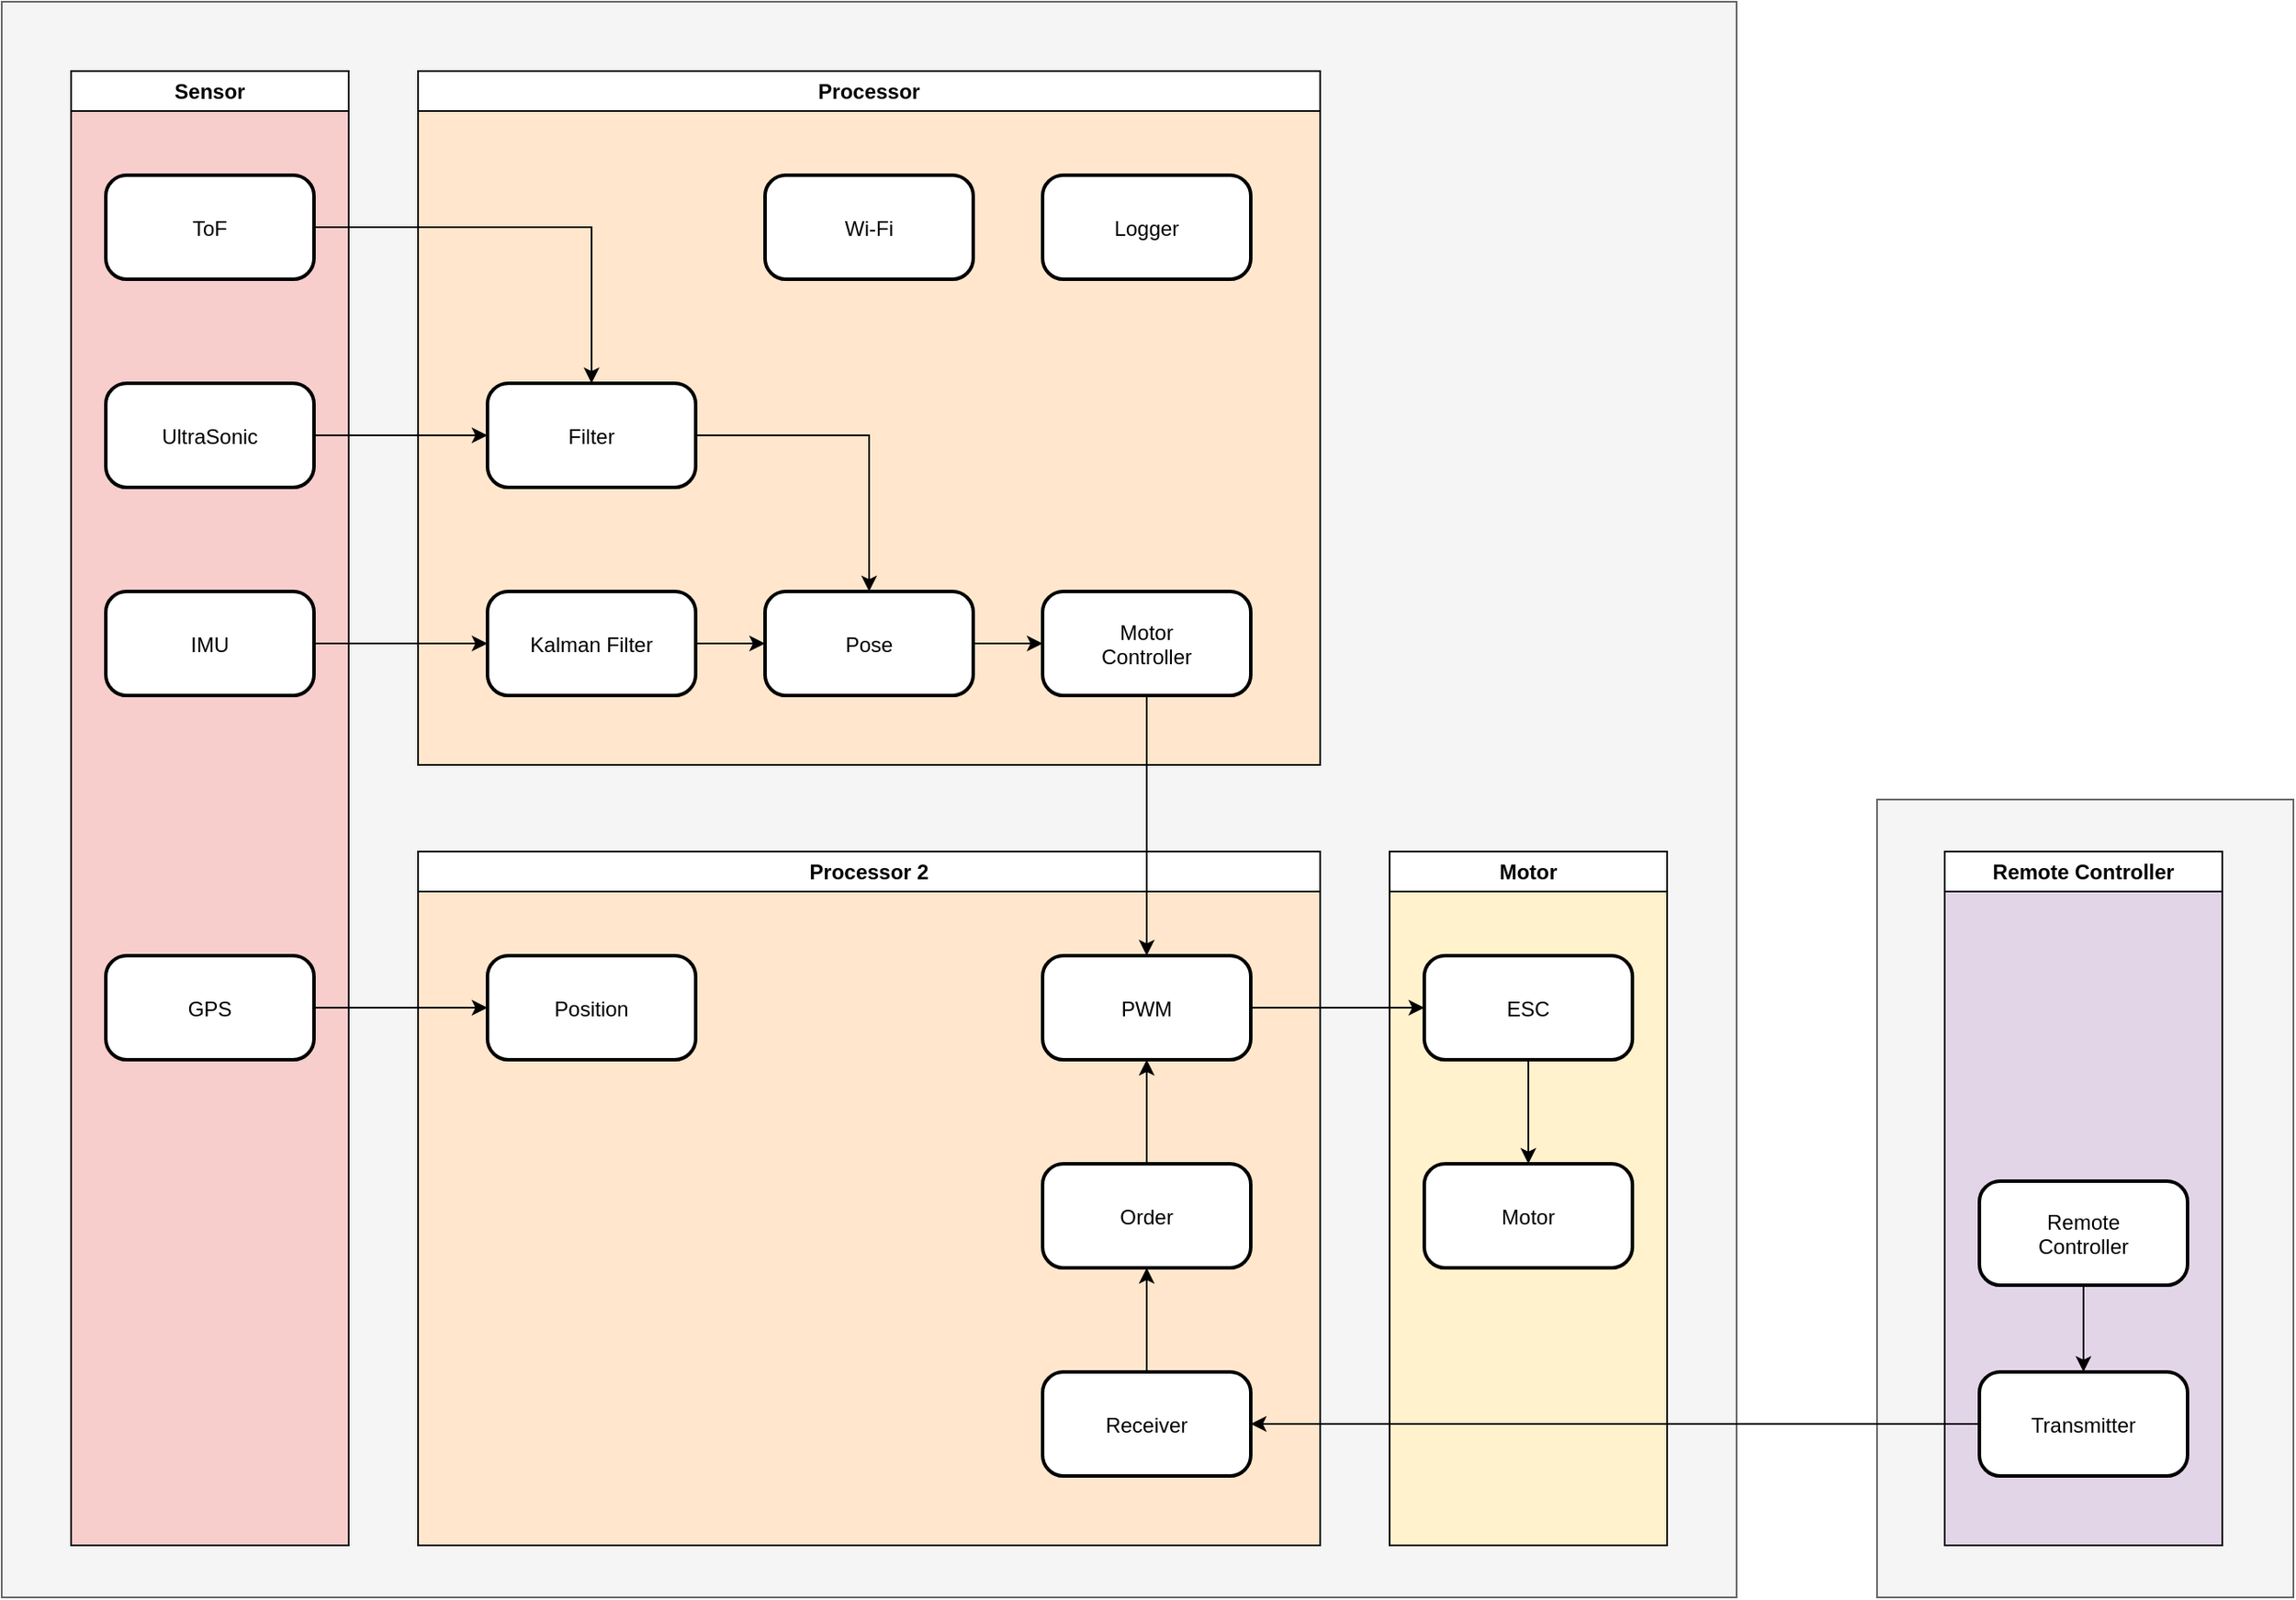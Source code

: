 <mxfile version="26.0.9">
  <diagram name="페이지-1" id="bvoraGdHje81HjMtSAm7">
    <mxGraphModel dx="2074" dy="1196" grid="1" gridSize="10" guides="1" tooltips="1" connect="1" arrows="1" fold="1" page="1" pageScale="1" pageWidth="827" pageHeight="1169" math="0" shadow="0">
      <root>
        <mxCell id="0" />
        <mxCell id="1" parent="0" />
        <mxCell id="vDnxMf5aPKPBda2evDdI-67" value="" style="rounded=0;whiteSpace=wrap;html=1;fillColor=#f5f5f5;fontColor=#333333;strokeColor=#666666;" parent="1" vertex="1">
          <mxGeometry x="80" y="80" width="1000" height="920" as="geometry" />
        </mxCell>
        <mxCell id="_7KGbnga0klczahn__e4-11" value="" style="rounded=0;whiteSpace=wrap;html=1;fillColor=#ffe6cc;strokeColor=#d79b00;" parent="1" vertex="1">
          <mxGeometry x="320" y="570" width="520" height="400" as="geometry" />
        </mxCell>
        <mxCell id="vDnxMf5aPKPBda2evDdI-63" value="" style="rounded=0;whiteSpace=wrap;html=1;fillColor=#fff2cc;strokeColor=#d6b656;" parent="1" vertex="1">
          <mxGeometry x="880" y="570" width="160" height="400" as="geometry" />
        </mxCell>
        <mxCell id="vDnxMf5aPKPBda2evDdI-62" value="" style="rounded=0;whiteSpace=wrap;html=1;fillColor=#ffe6cc;strokeColor=#d79b00;" parent="1" vertex="1">
          <mxGeometry x="320" y="120" width="520" height="400" as="geometry" />
        </mxCell>
        <mxCell id="vDnxMf5aPKPBda2evDdI-61" value="" style="rounded=0;whiteSpace=wrap;html=1;fillColor=#f8cecc;strokeColor=#b85450;" parent="1" vertex="1">
          <mxGeometry x="120" y="120" width="160" height="850" as="geometry" />
        </mxCell>
        <mxCell id="vDnxMf5aPKPBda2evDdI-44" style="edgeStyle=orthogonalEdgeStyle;rounded=0;orthogonalLoop=1;jettySize=auto;html=1;" parent="1" source="10" target="vDnxMf5aPKPBda2evDdI-30" edge="1">
          <mxGeometry relative="1" as="geometry" />
        </mxCell>
        <mxCell id="10" value="Kalman Filter" style="rounded=1;arcSize=20;strokeWidth=2" parent="1" vertex="1">
          <mxGeometry x="360" y="420" width="120" height="60" as="geometry" />
        </mxCell>
        <mxCell id="vDnxMf5aPKPBda2evDdI-43" style="edgeStyle=orthogonalEdgeStyle;rounded=0;orthogonalLoop=1;jettySize=auto;html=1;" parent="1" source="11" target="10" edge="1">
          <mxGeometry relative="1" as="geometry" />
        </mxCell>
        <mxCell id="11" value="IMU" style="rounded=1;arcSize=20;strokeWidth=2" parent="1" vertex="1">
          <mxGeometry x="140" y="420" width="120" height="60" as="geometry" />
        </mxCell>
        <mxCell id="vDnxMf5aPKPBda2evDdI-30" value="Pose" style="rounded=1;arcSize=20;strokeWidth=2" parent="1" vertex="1">
          <mxGeometry x="520" y="420" width="120" height="60" as="geometry" />
        </mxCell>
        <mxCell id="vDnxMf5aPKPBda2evDdI-59" style="edgeStyle=orthogonalEdgeStyle;rounded=0;orthogonalLoop=1;jettySize=auto;html=1;" parent="1" source="vDnxMf5aPKPBda2evDdI-49" target="vDnxMf5aPKPBda2evDdI-30" edge="1">
          <mxGeometry relative="1" as="geometry" />
        </mxCell>
        <mxCell id="vDnxMf5aPKPBda2evDdI-68" value="Sensor" style="swimlane;whiteSpace=wrap;html=1;rounded=0;fillStyle=solid;" parent="1" vertex="1">
          <mxGeometry x="120" y="120" width="160" height="850" as="geometry" />
        </mxCell>
        <mxCell id="vDnxMf5aPKPBda2evDdI-69" value="Processor" style="swimlane;whiteSpace=wrap;html=1;container=0;" parent="1" vertex="1">
          <mxGeometry x="320" y="120" width="520" height="400" as="geometry" />
        </mxCell>
        <mxCell id="7hqAz0OuhL2_IKrjsIzB-12" value="" style="rounded=0;whiteSpace=wrap;html=1;fillColor=#f5f5f5;fontColor=#333333;strokeColor=#666666;" parent="1" vertex="1">
          <mxGeometry x="1161" y="540" width="240" height="460" as="geometry" />
        </mxCell>
        <mxCell id="7hqAz0OuhL2_IKrjsIzB-14" value="" style="rounded=0;whiteSpace=wrap;html=1;fillColor=#e1d5e7;strokeColor=#9673a6;" parent="1" vertex="1">
          <mxGeometry x="1200" y="570" width="160" height="400" as="geometry" />
        </mxCell>
        <mxCell id="7hqAz0OuhL2_IKrjsIzB-15" value="Remote Controller" style="swimlane;whiteSpace=wrap;html=1;" parent="1" vertex="1">
          <mxGeometry x="1200" y="570" width="160" height="400" as="geometry" />
        </mxCell>
        <mxCell id="7hqAz0OuhL2_IKrjsIzB-17" style="edgeStyle=orthogonalEdgeStyle;rounded=0;orthogonalLoop=1;jettySize=auto;html=1;" parent="1" source="vDnxMf5aPKPBda2evDdI-25" target="vDnxMf5aPKPBda2evDdI-26" edge="1">
          <mxGeometry relative="1" as="geometry" />
        </mxCell>
        <mxCell id="_7KGbnga0klczahn__e4-46" value="Processor 2" style="swimlane;whiteSpace=wrap;html=1;container=0;" parent="1" vertex="1">
          <mxGeometry x="320" y="570" width="520" height="400" as="geometry" />
        </mxCell>
        <mxCell id="9" value="PWM" style="rounded=1;arcSize=20;strokeWidth=2" parent="1" vertex="1">
          <mxGeometry x="680" y="630" width="120" height="60" as="geometry" />
        </mxCell>
        <mxCell id="vDnxMf5aPKPBda2evDdI-57" style="edgeStyle=orthogonalEdgeStyle;rounded=0;orthogonalLoop=1;jettySize=auto;html=1;" parent="1" source="9" target="vDnxMf5aPKPBda2evDdI-31" edge="1">
          <mxGeometry relative="1" as="geometry">
            <Array as="points">
              <mxPoint x="910" y="660" />
              <mxPoint x="910" y="660" />
            </Array>
          </mxGeometry>
        </mxCell>
        <mxCell id="vDnxMf5aPKPBda2evDdI-53" value="Order" style="rounded=1;arcSize=20;strokeWidth=2" parent="1" vertex="1">
          <mxGeometry x="680" y="750" width="120" height="60" as="geometry" />
        </mxCell>
        <mxCell id="vDnxMf5aPKPBda2evDdI-73" style="edgeStyle=orthogonalEdgeStyle;rounded=0;orthogonalLoop=1;jettySize=auto;html=1;" parent="1" source="vDnxMf5aPKPBda2evDdI-26" target="vDnxMf5aPKPBda2evDdI-53" edge="1">
          <mxGeometry relative="1" as="geometry" />
        </mxCell>
        <mxCell id="vDnxMf5aPKPBda2evDdI-25" value="Transmitter" style="rounded=1;arcSize=20;strokeWidth=2" parent="1" vertex="1">
          <mxGeometry x="1220" y="870" width="120" height="60" as="geometry" />
        </mxCell>
        <mxCell id="7hqAz0OuhL2_IKrjsIzB-11" value="Remote&#xa;Controller" style="rounded=1;arcSize=20;strokeWidth=2" parent="1" vertex="1">
          <mxGeometry x="1220" y="760" width="120" height="60" as="geometry" />
        </mxCell>
        <mxCell id="7hqAz0OuhL2_IKrjsIzB-18" style="edgeStyle=orthogonalEdgeStyle;rounded=0;orthogonalLoop=1;jettySize=auto;html=1;" parent="1" source="7hqAz0OuhL2_IKrjsIzB-11" target="vDnxMf5aPKPBda2evDdI-25" edge="1">
          <mxGeometry relative="1" as="geometry" />
        </mxCell>
        <mxCell id="vDnxMf5aPKPBda2evDdI-54" style="edgeStyle=orthogonalEdgeStyle;rounded=0;orthogonalLoop=1;jettySize=auto;html=1;" parent="1" source="vDnxMf5aPKPBda2evDdI-30" target="_7KGbnga0klczahn__e4-51" edge="1">
          <mxGeometry relative="1" as="geometry" />
        </mxCell>
        <mxCell id="vDnxMf5aPKPBda2evDdI-72" style="edgeStyle=orthogonalEdgeStyle;rounded=0;orthogonalLoop=1;jettySize=auto;html=1;" parent="1" source="vDnxMf5aPKPBda2evDdI-53" target="9" edge="1">
          <mxGeometry relative="1" as="geometry" />
        </mxCell>
        <mxCell id="_7KGbnga0klczahn__e4-52" style="edgeStyle=orthogonalEdgeStyle;rounded=0;orthogonalLoop=1;jettySize=auto;html=1;" parent="1" source="_7KGbnga0klczahn__e4-51" target="9" edge="1">
          <mxGeometry relative="1" as="geometry" />
        </mxCell>
        <mxCell id="_7KGbnga0klczahn__e4-51" value="Motor&#xa;Controller" style="rounded=1;arcSize=20;strokeWidth=2" parent="1" vertex="1">
          <mxGeometry x="680" y="420" width="120" height="60" as="geometry" />
        </mxCell>
        <mxCell id="vDnxMf5aPKPBda2evDdI-49" value="Filter" style="rounded=1;arcSize=20;strokeWidth=2" parent="1" vertex="1">
          <mxGeometry x="360" y="300" width="120" height="60" as="geometry" />
        </mxCell>
        <mxCell id="vDnxMf5aPKPBda2evDdI-50" style="edgeStyle=orthogonalEdgeStyle;rounded=0;orthogonalLoop=1;jettySize=auto;html=1;" parent="1" source="vDnxMf5aPKPBda2evDdI-22" target="vDnxMf5aPKPBda2evDdI-49" edge="1">
          <mxGeometry relative="1" as="geometry" />
        </mxCell>
        <mxCell id="vDnxMf5aPKPBda2evDdI-51" style="edgeStyle=orthogonalEdgeStyle;rounded=0;orthogonalLoop=1;jettySize=auto;html=1;" parent="1" source="vDnxMf5aPKPBda2evDdI-23" target="vDnxMf5aPKPBda2evDdI-49" edge="1">
          <mxGeometry relative="1" as="geometry" />
        </mxCell>
        <mxCell id="YjUfUg1ahw0oZ-kAptot-12" value="Wi-Fi" style="rounded=1;arcSize=20;strokeWidth=2" parent="1" vertex="1">
          <mxGeometry x="520" y="180" width="120" height="60" as="geometry" />
        </mxCell>
        <mxCell id="vDnxMf5aPKPBda2evDdI-70" value="Motor" style="swimlane;whiteSpace=wrap;html=1;" parent="1" vertex="1">
          <mxGeometry x="880" y="570" width="160" height="400" as="geometry" />
        </mxCell>
        <mxCell id="YjUfUg1ahw0oZ-kAptot-11" value="Logger" style="rounded=1;arcSize=20;strokeWidth=2" parent="1" vertex="1">
          <mxGeometry x="680" y="180" width="120" height="60" as="geometry" />
        </mxCell>
        <mxCell id="vDnxMf5aPKPBda2evDdI-22" value="ToF" style="rounded=1;arcSize=20;strokeWidth=2" parent="1" vertex="1">
          <mxGeometry x="140" y="180" width="120" height="60" as="geometry" />
        </mxCell>
        <mxCell id="vDnxMf5aPKPBda2evDdI-23" value="UltraSonic" style="rounded=1;arcSize=20;strokeWidth=2" parent="1" vertex="1">
          <mxGeometry x="140" y="300" width="120" height="60" as="geometry" />
        </mxCell>
        <mxCell id="vDnxMf5aPKPBda2evDdI-26" value="Receiver" style="rounded=1;arcSize=20;strokeWidth=2" parent="1" vertex="1">
          <mxGeometry x="680" y="870" width="120" height="60" as="geometry" />
        </mxCell>
        <mxCell id="vDnxMf5aPKPBda2evDdI-21" value="GPS" style="rounded=1;arcSize=20;strokeWidth=2" parent="1" vertex="1">
          <mxGeometry x="140" y="630" width="120" height="60" as="geometry" />
        </mxCell>
        <mxCell id="_7KGbnga0klczahn__e4-50" value="Position" style="rounded=1;arcSize=20;strokeWidth=2" parent="1" vertex="1">
          <mxGeometry x="360" y="630" width="120" height="60" as="geometry" />
        </mxCell>
        <mxCell id="vDnxMf5aPKPBda2evDdI-60" style="edgeStyle=orthogonalEdgeStyle;rounded=0;orthogonalLoop=1;jettySize=auto;html=1;entryX=0;entryY=0.5;entryDx=0;entryDy=0;" parent="1" source="vDnxMf5aPKPBda2evDdI-21" target="_7KGbnga0klczahn__e4-50" edge="1">
          <mxGeometry relative="1" as="geometry" />
        </mxCell>
        <mxCell id="vDnxMf5aPKPBda2evDdI-65" value="Motor" style="rounded=1;arcSize=20;strokeWidth=2" parent="1" vertex="1">
          <mxGeometry x="900" y="750" width="120" height="60" as="geometry" />
        </mxCell>
        <mxCell id="vDnxMf5aPKPBda2evDdI-31" value="ESC" style="rounded=1;arcSize=20;strokeWidth=2" parent="1" vertex="1">
          <mxGeometry x="900" y="630" width="120" height="60" as="geometry" />
        </mxCell>
        <mxCell id="vDnxMf5aPKPBda2evDdI-66" style="edgeStyle=orthogonalEdgeStyle;rounded=0;orthogonalLoop=1;jettySize=auto;html=1;" parent="1" source="vDnxMf5aPKPBda2evDdI-31" target="vDnxMf5aPKPBda2evDdI-65" edge="1">
          <mxGeometry relative="1" as="geometry" />
        </mxCell>
      </root>
    </mxGraphModel>
  </diagram>
</mxfile>
